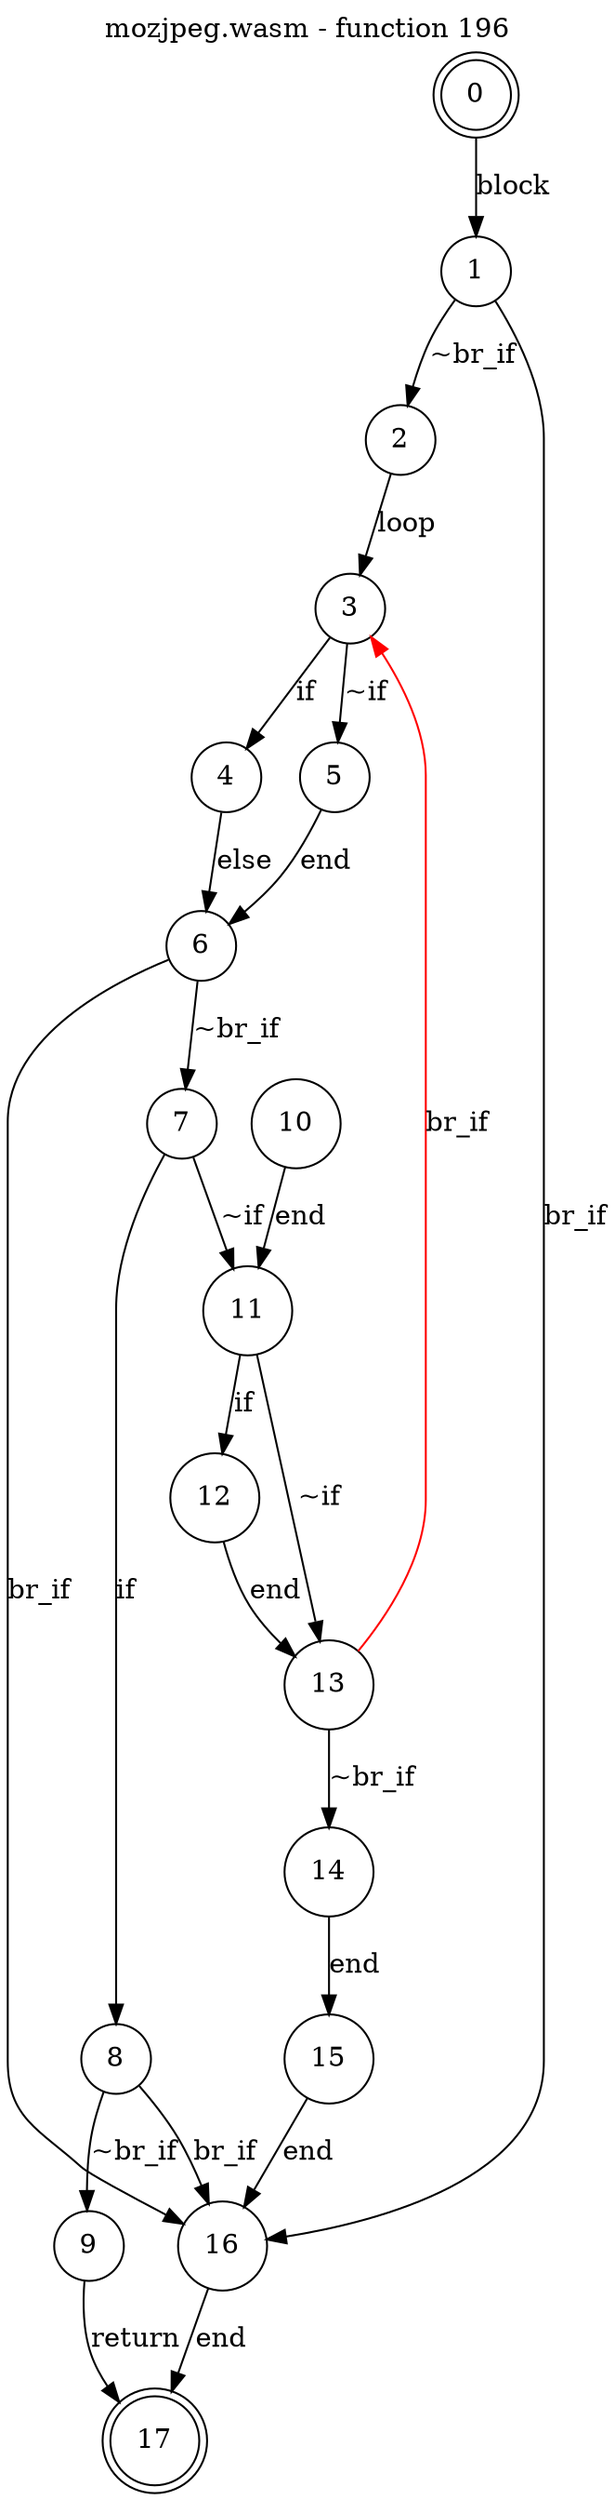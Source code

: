 digraph finite_state_machine {
    label = "mozjpeg.wasm - function 196"
    labelloc =  t
    labelfontsize = 16
    labelfontcolor = black
    labelfontname = "Helvetica"
    node [shape = doublecircle]; 0 17;
    node [shape = circle];
    0 -> 1[label = "block"];
    1 -> 2[label = "~br_if"];
    1 -> 16[label = "br_if"];
    2 -> 3[label = "loop"];
    3 -> 4[label = "if"];
    3 -> 5[label = "~if"];
    4 -> 6[label = "else"];
    5 -> 6[label = "end"];
    6 -> 7[label = "~br_if"];
    6 -> 16[label = "br_if"];
    7 -> 8[label = "if"];
    7 -> 11[label = "~if"];
    8 -> 9[label = "~br_if"];
    8 -> 16[label = "br_if"];
    9 -> 17[label = "return"];
    10 -> 11[label = "end"];
    11 -> 12[label = "if"];
    11 -> 13[label = "~if"];
    12 -> 13[label = "end"];
    13 -> 14[label = "~br_if"];
    13 -> 3[color="red" label = "br_if"];
    14 -> 15[label = "end"];
    15 -> 16[label = "end"];
    16 -> 17[label = "end"];
}
